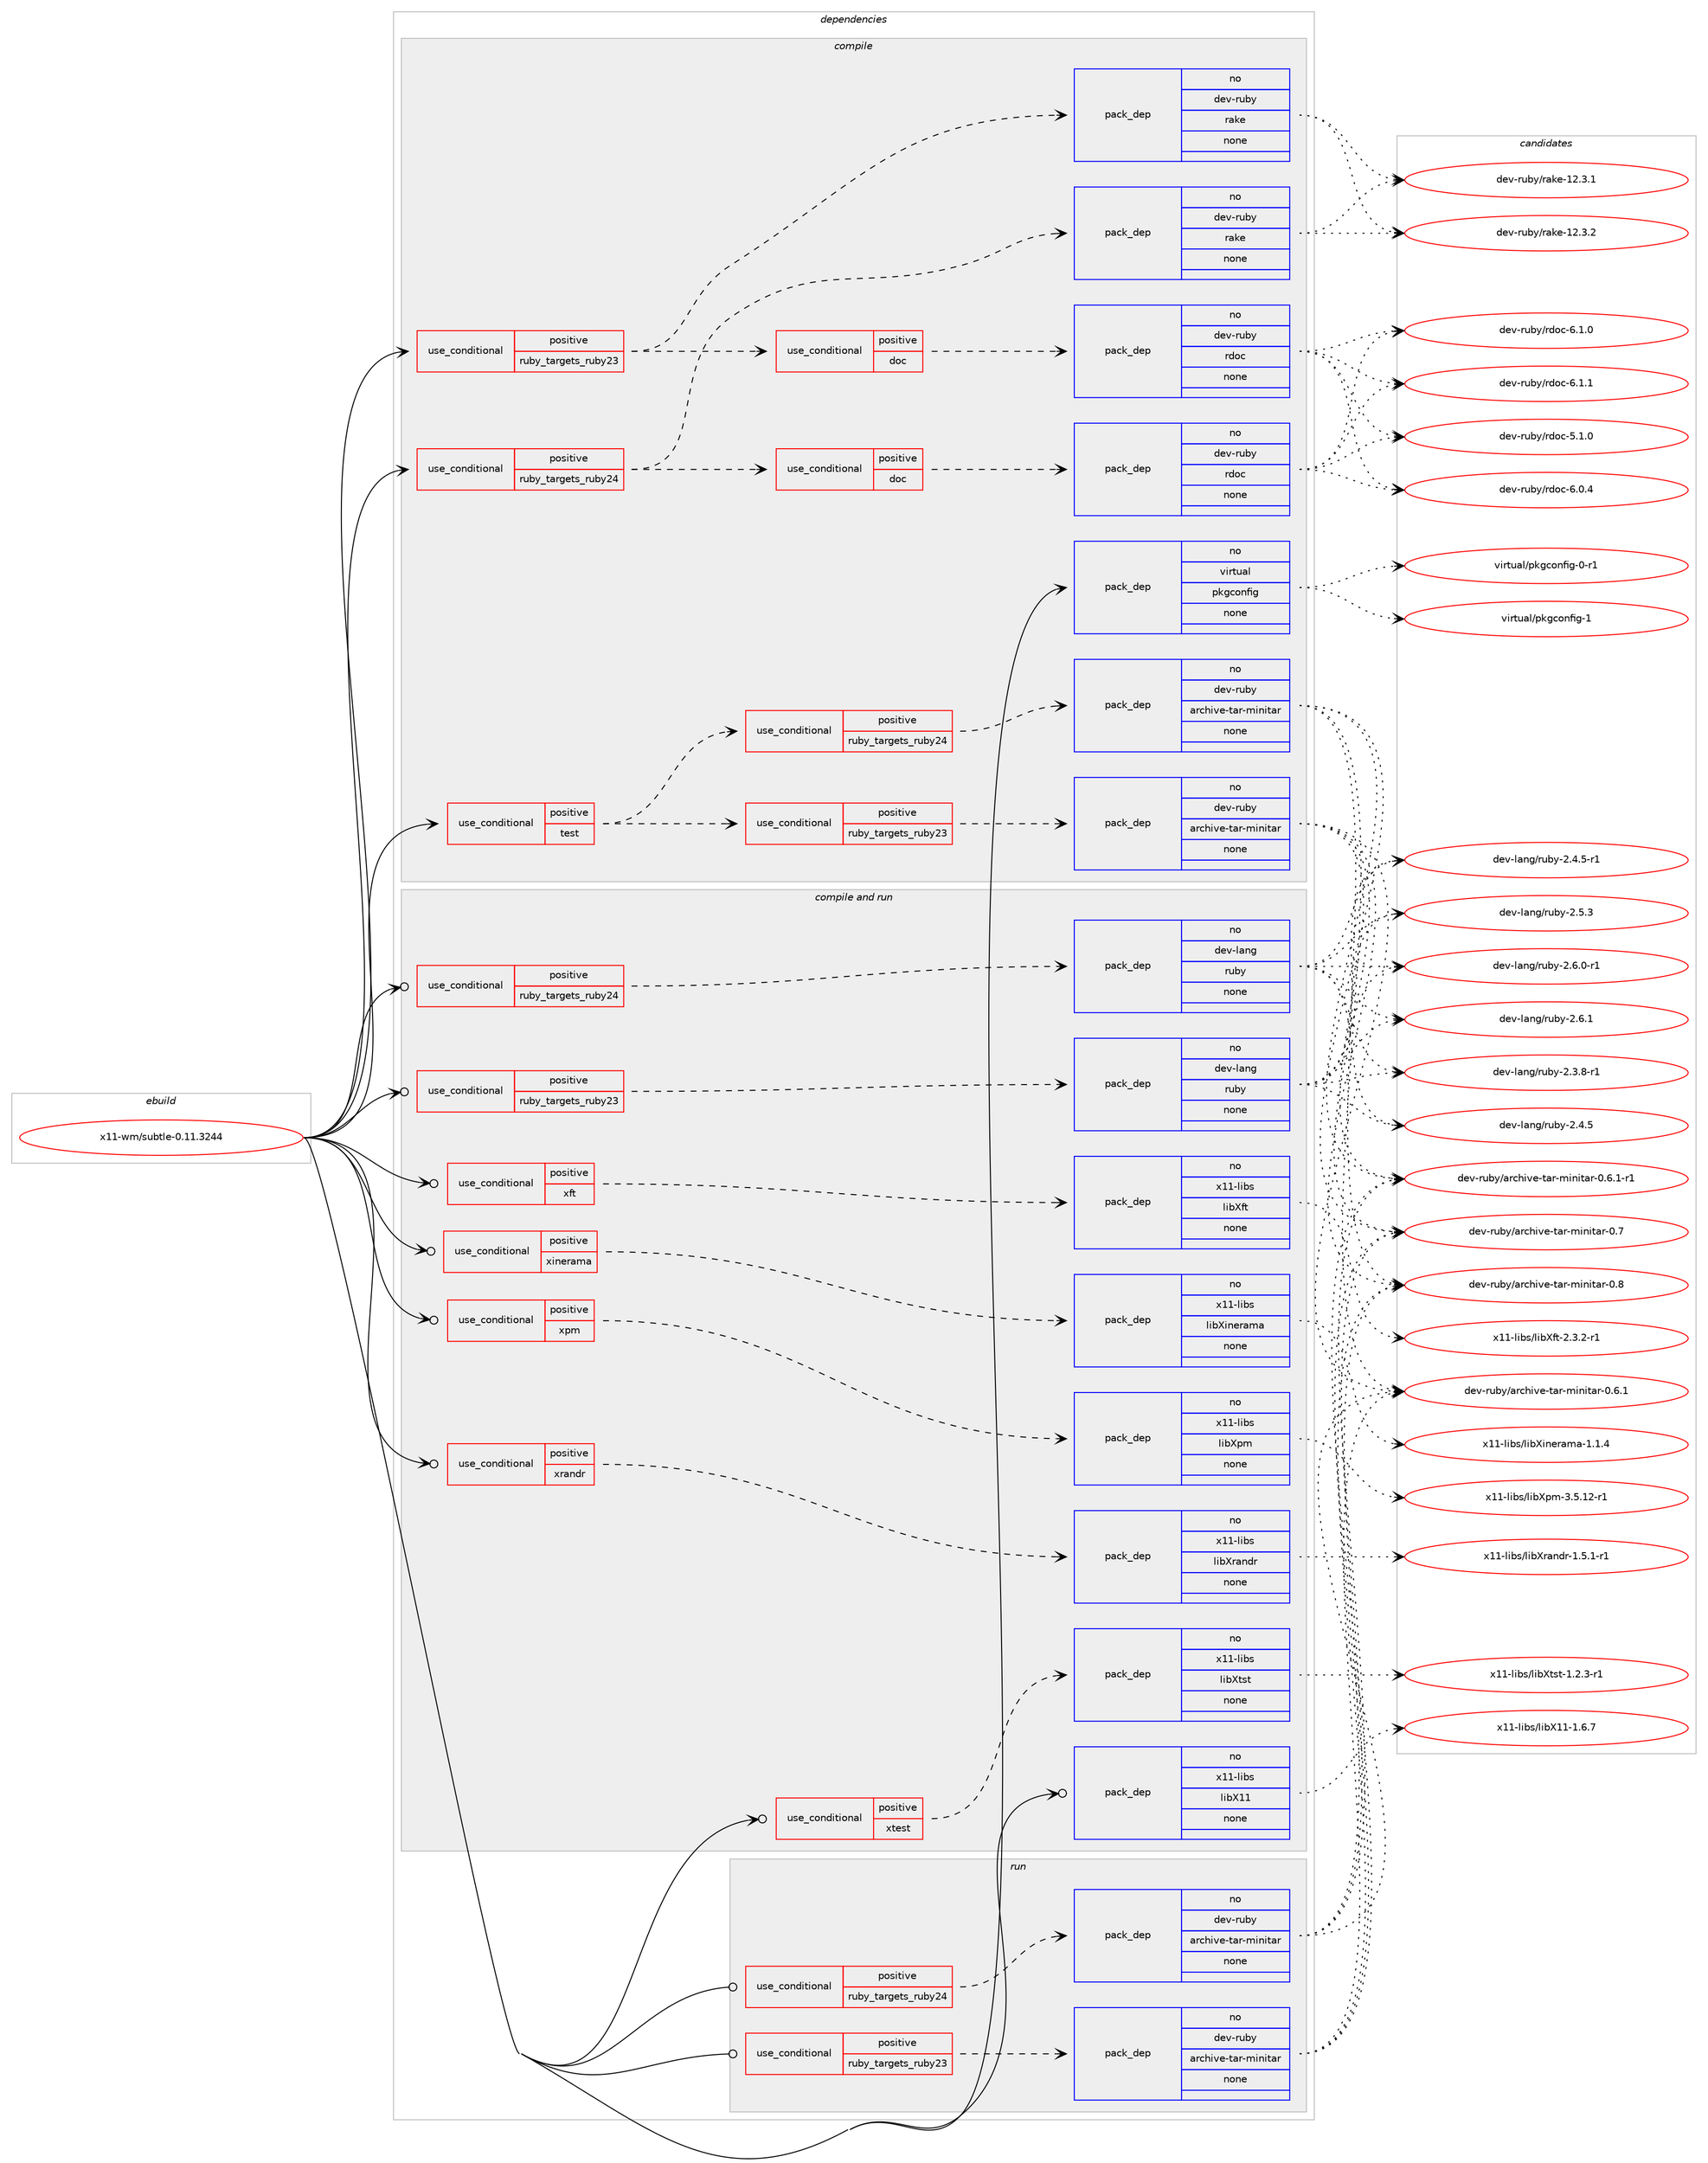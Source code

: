 digraph prolog {

# *************
# Graph options
# *************

newrank=true;
concentrate=true;
compound=true;
graph [rankdir=LR,fontname=Helvetica,fontsize=10,ranksep=1.5];#, ranksep=2.5, nodesep=0.2];
edge  [arrowhead=vee];
node  [fontname=Helvetica,fontsize=10];

# **********
# The ebuild
# **********

subgraph cluster_leftcol {
color=gray;
rank=same;
label=<<i>ebuild</i>>;
id [label="x11-wm/subtle-0.11.3244", color=red, width=4, href="../x11-wm/subtle-0.11.3244.svg"];
}

# ****************
# The dependencies
# ****************

subgraph cluster_midcol {
color=gray;
label=<<i>dependencies</i>>;
subgraph cluster_compile {
fillcolor="#eeeeee";
style=filled;
label=<<i>compile</i>>;
subgraph cond467564 {
dependency1771734 [label=<<TABLE BORDER="0" CELLBORDER="1" CELLSPACING="0" CELLPADDING="4"><TR><TD ROWSPAN="3" CELLPADDING="10">use_conditional</TD></TR><TR><TD>positive</TD></TR><TR><TD>ruby_targets_ruby23</TD></TR></TABLE>>, shape=none, color=red];
subgraph pack1274262 {
dependency1771735 [label=<<TABLE BORDER="0" CELLBORDER="1" CELLSPACING="0" CELLPADDING="4" WIDTH="220"><TR><TD ROWSPAN="6" CELLPADDING="30">pack_dep</TD></TR><TR><TD WIDTH="110">no</TD></TR><TR><TD>dev-ruby</TD></TR><TR><TD>rake</TD></TR><TR><TD>none</TD></TR><TR><TD></TD></TR></TABLE>>, shape=none, color=blue];
}
dependency1771734:e -> dependency1771735:w [weight=20,style="dashed",arrowhead="vee"];
subgraph cond467565 {
dependency1771736 [label=<<TABLE BORDER="0" CELLBORDER="1" CELLSPACING="0" CELLPADDING="4"><TR><TD ROWSPAN="3" CELLPADDING="10">use_conditional</TD></TR><TR><TD>positive</TD></TR><TR><TD>doc</TD></TR></TABLE>>, shape=none, color=red];
subgraph pack1274263 {
dependency1771737 [label=<<TABLE BORDER="0" CELLBORDER="1" CELLSPACING="0" CELLPADDING="4" WIDTH="220"><TR><TD ROWSPAN="6" CELLPADDING="30">pack_dep</TD></TR><TR><TD WIDTH="110">no</TD></TR><TR><TD>dev-ruby</TD></TR><TR><TD>rdoc</TD></TR><TR><TD>none</TD></TR><TR><TD></TD></TR></TABLE>>, shape=none, color=blue];
}
dependency1771736:e -> dependency1771737:w [weight=20,style="dashed",arrowhead="vee"];
}
dependency1771734:e -> dependency1771736:w [weight=20,style="dashed",arrowhead="vee"];
}
id:e -> dependency1771734:w [weight=20,style="solid",arrowhead="vee"];
subgraph cond467566 {
dependency1771738 [label=<<TABLE BORDER="0" CELLBORDER="1" CELLSPACING="0" CELLPADDING="4"><TR><TD ROWSPAN="3" CELLPADDING="10">use_conditional</TD></TR><TR><TD>positive</TD></TR><TR><TD>ruby_targets_ruby24</TD></TR></TABLE>>, shape=none, color=red];
subgraph pack1274264 {
dependency1771739 [label=<<TABLE BORDER="0" CELLBORDER="1" CELLSPACING="0" CELLPADDING="4" WIDTH="220"><TR><TD ROWSPAN="6" CELLPADDING="30">pack_dep</TD></TR><TR><TD WIDTH="110">no</TD></TR><TR><TD>dev-ruby</TD></TR><TR><TD>rake</TD></TR><TR><TD>none</TD></TR><TR><TD></TD></TR></TABLE>>, shape=none, color=blue];
}
dependency1771738:e -> dependency1771739:w [weight=20,style="dashed",arrowhead="vee"];
subgraph cond467567 {
dependency1771740 [label=<<TABLE BORDER="0" CELLBORDER="1" CELLSPACING="0" CELLPADDING="4"><TR><TD ROWSPAN="3" CELLPADDING="10">use_conditional</TD></TR><TR><TD>positive</TD></TR><TR><TD>doc</TD></TR></TABLE>>, shape=none, color=red];
subgraph pack1274265 {
dependency1771741 [label=<<TABLE BORDER="0" CELLBORDER="1" CELLSPACING="0" CELLPADDING="4" WIDTH="220"><TR><TD ROWSPAN="6" CELLPADDING="30">pack_dep</TD></TR><TR><TD WIDTH="110">no</TD></TR><TR><TD>dev-ruby</TD></TR><TR><TD>rdoc</TD></TR><TR><TD>none</TD></TR><TR><TD></TD></TR></TABLE>>, shape=none, color=blue];
}
dependency1771740:e -> dependency1771741:w [weight=20,style="dashed",arrowhead="vee"];
}
dependency1771738:e -> dependency1771740:w [weight=20,style="dashed",arrowhead="vee"];
}
id:e -> dependency1771738:w [weight=20,style="solid",arrowhead="vee"];
subgraph cond467568 {
dependency1771742 [label=<<TABLE BORDER="0" CELLBORDER="1" CELLSPACING="0" CELLPADDING="4"><TR><TD ROWSPAN="3" CELLPADDING="10">use_conditional</TD></TR><TR><TD>positive</TD></TR><TR><TD>test</TD></TR></TABLE>>, shape=none, color=red];
subgraph cond467569 {
dependency1771743 [label=<<TABLE BORDER="0" CELLBORDER="1" CELLSPACING="0" CELLPADDING="4"><TR><TD ROWSPAN="3" CELLPADDING="10">use_conditional</TD></TR><TR><TD>positive</TD></TR><TR><TD>ruby_targets_ruby23</TD></TR></TABLE>>, shape=none, color=red];
subgraph pack1274266 {
dependency1771744 [label=<<TABLE BORDER="0" CELLBORDER="1" CELLSPACING="0" CELLPADDING="4" WIDTH="220"><TR><TD ROWSPAN="6" CELLPADDING="30">pack_dep</TD></TR><TR><TD WIDTH="110">no</TD></TR><TR><TD>dev-ruby</TD></TR><TR><TD>archive-tar-minitar</TD></TR><TR><TD>none</TD></TR><TR><TD></TD></TR></TABLE>>, shape=none, color=blue];
}
dependency1771743:e -> dependency1771744:w [weight=20,style="dashed",arrowhead="vee"];
}
dependency1771742:e -> dependency1771743:w [weight=20,style="dashed",arrowhead="vee"];
subgraph cond467570 {
dependency1771745 [label=<<TABLE BORDER="0" CELLBORDER="1" CELLSPACING="0" CELLPADDING="4"><TR><TD ROWSPAN="3" CELLPADDING="10">use_conditional</TD></TR><TR><TD>positive</TD></TR><TR><TD>ruby_targets_ruby24</TD></TR></TABLE>>, shape=none, color=red];
subgraph pack1274267 {
dependency1771746 [label=<<TABLE BORDER="0" CELLBORDER="1" CELLSPACING="0" CELLPADDING="4" WIDTH="220"><TR><TD ROWSPAN="6" CELLPADDING="30">pack_dep</TD></TR><TR><TD WIDTH="110">no</TD></TR><TR><TD>dev-ruby</TD></TR><TR><TD>archive-tar-minitar</TD></TR><TR><TD>none</TD></TR><TR><TD></TD></TR></TABLE>>, shape=none, color=blue];
}
dependency1771745:e -> dependency1771746:w [weight=20,style="dashed",arrowhead="vee"];
}
dependency1771742:e -> dependency1771745:w [weight=20,style="dashed",arrowhead="vee"];
}
id:e -> dependency1771742:w [weight=20,style="solid",arrowhead="vee"];
subgraph pack1274268 {
dependency1771747 [label=<<TABLE BORDER="0" CELLBORDER="1" CELLSPACING="0" CELLPADDING="4" WIDTH="220"><TR><TD ROWSPAN="6" CELLPADDING="30">pack_dep</TD></TR><TR><TD WIDTH="110">no</TD></TR><TR><TD>virtual</TD></TR><TR><TD>pkgconfig</TD></TR><TR><TD>none</TD></TR><TR><TD></TD></TR></TABLE>>, shape=none, color=blue];
}
id:e -> dependency1771747:w [weight=20,style="solid",arrowhead="vee"];
}
subgraph cluster_compileandrun {
fillcolor="#eeeeee";
style=filled;
label=<<i>compile and run</i>>;
subgraph cond467571 {
dependency1771748 [label=<<TABLE BORDER="0" CELLBORDER="1" CELLSPACING="0" CELLPADDING="4"><TR><TD ROWSPAN="3" CELLPADDING="10">use_conditional</TD></TR><TR><TD>positive</TD></TR><TR><TD>ruby_targets_ruby23</TD></TR></TABLE>>, shape=none, color=red];
subgraph pack1274269 {
dependency1771749 [label=<<TABLE BORDER="0" CELLBORDER="1" CELLSPACING="0" CELLPADDING="4" WIDTH="220"><TR><TD ROWSPAN="6" CELLPADDING="30">pack_dep</TD></TR><TR><TD WIDTH="110">no</TD></TR><TR><TD>dev-lang</TD></TR><TR><TD>ruby</TD></TR><TR><TD>none</TD></TR><TR><TD></TD></TR></TABLE>>, shape=none, color=blue];
}
dependency1771748:e -> dependency1771749:w [weight=20,style="dashed",arrowhead="vee"];
}
id:e -> dependency1771748:w [weight=20,style="solid",arrowhead="odotvee"];
subgraph cond467572 {
dependency1771750 [label=<<TABLE BORDER="0" CELLBORDER="1" CELLSPACING="0" CELLPADDING="4"><TR><TD ROWSPAN="3" CELLPADDING="10">use_conditional</TD></TR><TR><TD>positive</TD></TR><TR><TD>ruby_targets_ruby24</TD></TR></TABLE>>, shape=none, color=red];
subgraph pack1274270 {
dependency1771751 [label=<<TABLE BORDER="0" CELLBORDER="1" CELLSPACING="0" CELLPADDING="4" WIDTH="220"><TR><TD ROWSPAN="6" CELLPADDING="30">pack_dep</TD></TR><TR><TD WIDTH="110">no</TD></TR><TR><TD>dev-lang</TD></TR><TR><TD>ruby</TD></TR><TR><TD>none</TD></TR><TR><TD></TD></TR></TABLE>>, shape=none, color=blue];
}
dependency1771750:e -> dependency1771751:w [weight=20,style="dashed",arrowhead="vee"];
}
id:e -> dependency1771750:w [weight=20,style="solid",arrowhead="odotvee"];
subgraph cond467573 {
dependency1771752 [label=<<TABLE BORDER="0" CELLBORDER="1" CELLSPACING="0" CELLPADDING="4"><TR><TD ROWSPAN="3" CELLPADDING="10">use_conditional</TD></TR><TR><TD>positive</TD></TR><TR><TD>xft</TD></TR></TABLE>>, shape=none, color=red];
subgraph pack1274271 {
dependency1771753 [label=<<TABLE BORDER="0" CELLBORDER="1" CELLSPACING="0" CELLPADDING="4" WIDTH="220"><TR><TD ROWSPAN="6" CELLPADDING="30">pack_dep</TD></TR><TR><TD WIDTH="110">no</TD></TR><TR><TD>x11-libs</TD></TR><TR><TD>libXft</TD></TR><TR><TD>none</TD></TR><TR><TD></TD></TR></TABLE>>, shape=none, color=blue];
}
dependency1771752:e -> dependency1771753:w [weight=20,style="dashed",arrowhead="vee"];
}
id:e -> dependency1771752:w [weight=20,style="solid",arrowhead="odotvee"];
subgraph cond467574 {
dependency1771754 [label=<<TABLE BORDER="0" CELLBORDER="1" CELLSPACING="0" CELLPADDING="4"><TR><TD ROWSPAN="3" CELLPADDING="10">use_conditional</TD></TR><TR><TD>positive</TD></TR><TR><TD>xinerama</TD></TR></TABLE>>, shape=none, color=red];
subgraph pack1274272 {
dependency1771755 [label=<<TABLE BORDER="0" CELLBORDER="1" CELLSPACING="0" CELLPADDING="4" WIDTH="220"><TR><TD ROWSPAN="6" CELLPADDING="30">pack_dep</TD></TR><TR><TD WIDTH="110">no</TD></TR><TR><TD>x11-libs</TD></TR><TR><TD>libXinerama</TD></TR><TR><TD>none</TD></TR><TR><TD></TD></TR></TABLE>>, shape=none, color=blue];
}
dependency1771754:e -> dependency1771755:w [weight=20,style="dashed",arrowhead="vee"];
}
id:e -> dependency1771754:w [weight=20,style="solid",arrowhead="odotvee"];
subgraph cond467575 {
dependency1771756 [label=<<TABLE BORDER="0" CELLBORDER="1" CELLSPACING="0" CELLPADDING="4"><TR><TD ROWSPAN="3" CELLPADDING="10">use_conditional</TD></TR><TR><TD>positive</TD></TR><TR><TD>xpm</TD></TR></TABLE>>, shape=none, color=red];
subgraph pack1274273 {
dependency1771757 [label=<<TABLE BORDER="0" CELLBORDER="1" CELLSPACING="0" CELLPADDING="4" WIDTH="220"><TR><TD ROWSPAN="6" CELLPADDING="30">pack_dep</TD></TR><TR><TD WIDTH="110">no</TD></TR><TR><TD>x11-libs</TD></TR><TR><TD>libXpm</TD></TR><TR><TD>none</TD></TR><TR><TD></TD></TR></TABLE>>, shape=none, color=blue];
}
dependency1771756:e -> dependency1771757:w [weight=20,style="dashed",arrowhead="vee"];
}
id:e -> dependency1771756:w [weight=20,style="solid",arrowhead="odotvee"];
subgraph cond467576 {
dependency1771758 [label=<<TABLE BORDER="0" CELLBORDER="1" CELLSPACING="0" CELLPADDING="4"><TR><TD ROWSPAN="3" CELLPADDING="10">use_conditional</TD></TR><TR><TD>positive</TD></TR><TR><TD>xrandr</TD></TR></TABLE>>, shape=none, color=red];
subgraph pack1274274 {
dependency1771759 [label=<<TABLE BORDER="0" CELLBORDER="1" CELLSPACING="0" CELLPADDING="4" WIDTH="220"><TR><TD ROWSPAN="6" CELLPADDING="30">pack_dep</TD></TR><TR><TD WIDTH="110">no</TD></TR><TR><TD>x11-libs</TD></TR><TR><TD>libXrandr</TD></TR><TR><TD>none</TD></TR><TR><TD></TD></TR></TABLE>>, shape=none, color=blue];
}
dependency1771758:e -> dependency1771759:w [weight=20,style="dashed",arrowhead="vee"];
}
id:e -> dependency1771758:w [weight=20,style="solid",arrowhead="odotvee"];
subgraph cond467577 {
dependency1771760 [label=<<TABLE BORDER="0" CELLBORDER="1" CELLSPACING="0" CELLPADDING="4"><TR><TD ROWSPAN="3" CELLPADDING="10">use_conditional</TD></TR><TR><TD>positive</TD></TR><TR><TD>xtest</TD></TR></TABLE>>, shape=none, color=red];
subgraph pack1274275 {
dependency1771761 [label=<<TABLE BORDER="0" CELLBORDER="1" CELLSPACING="0" CELLPADDING="4" WIDTH="220"><TR><TD ROWSPAN="6" CELLPADDING="30">pack_dep</TD></TR><TR><TD WIDTH="110">no</TD></TR><TR><TD>x11-libs</TD></TR><TR><TD>libXtst</TD></TR><TR><TD>none</TD></TR><TR><TD></TD></TR></TABLE>>, shape=none, color=blue];
}
dependency1771760:e -> dependency1771761:w [weight=20,style="dashed",arrowhead="vee"];
}
id:e -> dependency1771760:w [weight=20,style="solid",arrowhead="odotvee"];
subgraph pack1274276 {
dependency1771762 [label=<<TABLE BORDER="0" CELLBORDER="1" CELLSPACING="0" CELLPADDING="4" WIDTH="220"><TR><TD ROWSPAN="6" CELLPADDING="30">pack_dep</TD></TR><TR><TD WIDTH="110">no</TD></TR><TR><TD>x11-libs</TD></TR><TR><TD>libX11</TD></TR><TR><TD>none</TD></TR><TR><TD></TD></TR></TABLE>>, shape=none, color=blue];
}
id:e -> dependency1771762:w [weight=20,style="solid",arrowhead="odotvee"];
}
subgraph cluster_run {
fillcolor="#eeeeee";
style=filled;
label=<<i>run</i>>;
subgraph cond467578 {
dependency1771763 [label=<<TABLE BORDER="0" CELLBORDER="1" CELLSPACING="0" CELLPADDING="4"><TR><TD ROWSPAN="3" CELLPADDING="10">use_conditional</TD></TR><TR><TD>positive</TD></TR><TR><TD>ruby_targets_ruby23</TD></TR></TABLE>>, shape=none, color=red];
subgraph pack1274277 {
dependency1771764 [label=<<TABLE BORDER="0" CELLBORDER="1" CELLSPACING="0" CELLPADDING="4" WIDTH="220"><TR><TD ROWSPAN="6" CELLPADDING="30">pack_dep</TD></TR><TR><TD WIDTH="110">no</TD></TR><TR><TD>dev-ruby</TD></TR><TR><TD>archive-tar-minitar</TD></TR><TR><TD>none</TD></TR><TR><TD></TD></TR></TABLE>>, shape=none, color=blue];
}
dependency1771763:e -> dependency1771764:w [weight=20,style="dashed",arrowhead="vee"];
}
id:e -> dependency1771763:w [weight=20,style="solid",arrowhead="odot"];
subgraph cond467579 {
dependency1771765 [label=<<TABLE BORDER="0" CELLBORDER="1" CELLSPACING="0" CELLPADDING="4"><TR><TD ROWSPAN="3" CELLPADDING="10">use_conditional</TD></TR><TR><TD>positive</TD></TR><TR><TD>ruby_targets_ruby24</TD></TR></TABLE>>, shape=none, color=red];
subgraph pack1274278 {
dependency1771766 [label=<<TABLE BORDER="0" CELLBORDER="1" CELLSPACING="0" CELLPADDING="4" WIDTH="220"><TR><TD ROWSPAN="6" CELLPADDING="30">pack_dep</TD></TR><TR><TD WIDTH="110">no</TD></TR><TR><TD>dev-ruby</TD></TR><TR><TD>archive-tar-minitar</TD></TR><TR><TD>none</TD></TR><TR><TD></TD></TR></TABLE>>, shape=none, color=blue];
}
dependency1771765:e -> dependency1771766:w [weight=20,style="dashed",arrowhead="vee"];
}
id:e -> dependency1771765:w [weight=20,style="solid",arrowhead="odot"];
}
}

# **************
# The candidates
# **************

subgraph cluster_choices {
rank=same;
color=gray;
label=<<i>candidates</i>>;

subgraph choice1274262 {
color=black;
nodesep=1;
choice1001011184511411798121471149710710145495046514649 [label="dev-ruby/rake-12.3.1", color=red, width=4,href="../dev-ruby/rake-12.3.1.svg"];
choice1001011184511411798121471149710710145495046514650 [label="dev-ruby/rake-12.3.2", color=red, width=4,href="../dev-ruby/rake-12.3.2.svg"];
dependency1771735:e -> choice1001011184511411798121471149710710145495046514649:w [style=dotted,weight="100"];
dependency1771735:e -> choice1001011184511411798121471149710710145495046514650:w [style=dotted,weight="100"];
}
subgraph choice1274263 {
color=black;
nodesep=1;
choice10010111845114117981214711410011199455346494648 [label="dev-ruby/rdoc-5.1.0", color=red, width=4,href="../dev-ruby/rdoc-5.1.0.svg"];
choice10010111845114117981214711410011199455446484652 [label="dev-ruby/rdoc-6.0.4", color=red, width=4,href="../dev-ruby/rdoc-6.0.4.svg"];
choice10010111845114117981214711410011199455446494648 [label="dev-ruby/rdoc-6.1.0", color=red, width=4,href="../dev-ruby/rdoc-6.1.0.svg"];
choice10010111845114117981214711410011199455446494649 [label="dev-ruby/rdoc-6.1.1", color=red, width=4,href="../dev-ruby/rdoc-6.1.1.svg"];
dependency1771737:e -> choice10010111845114117981214711410011199455346494648:w [style=dotted,weight="100"];
dependency1771737:e -> choice10010111845114117981214711410011199455446484652:w [style=dotted,weight="100"];
dependency1771737:e -> choice10010111845114117981214711410011199455446494648:w [style=dotted,weight="100"];
dependency1771737:e -> choice10010111845114117981214711410011199455446494649:w [style=dotted,weight="100"];
}
subgraph choice1274264 {
color=black;
nodesep=1;
choice1001011184511411798121471149710710145495046514649 [label="dev-ruby/rake-12.3.1", color=red, width=4,href="../dev-ruby/rake-12.3.1.svg"];
choice1001011184511411798121471149710710145495046514650 [label="dev-ruby/rake-12.3.2", color=red, width=4,href="../dev-ruby/rake-12.3.2.svg"];
dependency1771739:e -> choice1001011184511411798121471149710710145495046514649:w [style=dotted,weight="100"];
dependency1771739:e -> choice1001011184511411798121471149710710145495046514650:w [style=dotted,weight="100"];
}
subgraph choice1274265 {
color=black;
nodesep=1;
choice10010111845114117981214711410011199455346494648 [label="dev-ruby/rdoc-5.1.0", color=red, width=4,href="../dev-ruby/rdoc-5.1.0.svg"];
choice10010111845114117981214711410011199455446484652 [label="dev-ruby/rdoc-6.0.4", color=red, width=4,href="../dev-ruby/rdoc-6.0.4.svg"];
choice10010111845114117981214711410011199455446494648 [label="dev-ruby/rdoc-6.1.0", color=red, width=4,href="../dev-ruby/rdoc-6.1.0.svg"];
choice10010111845114117981214711410011199455446494649 [label="dev-ruby/rdoc-6.1.1", color=red, width=4,href="../dev-ruby/rdoc-6.1.1.svg"];
dependency1771741:e -> choice10010111845114117981214711410011199455346494648:w [style=dotted,weight="100"];
dependency1771741:e -> choice10010111845114117981214711410011199455446484652:w [style=dotted,weight="100"];
dependency1771741:e -> choice10010111845114117981214711410011199455446494648:w [style=dotted,weight="100"];
dependency1771741:e -> choice10010111845114117981214711410011199455446494649:w [style=dotted,weight="100"];
}
subgraph choice1274266 {
color=black;
nodesep=1;
choice100101118451141179812147971149910410511810145116971144510910511010511697114454846544649 [label="dev-ruby/archive-tar-minitar-0.6.1", color=red, width=4,href="../dev-ruby/archive-tar-minitar-0.6.1.svg"];
choice1001011184511411798121479711499104105118101451169711445109105110105116971144548465446494511449 [label="dev-ruby/archive-tar-minitar-0.6.1-r1", color=red, width=4,href="../dev-ruby/archive-tar-minitar-0.6.1-r1.svg"];
choice10010111845114117981214797114991041051181014511697114451091051101051169711445484655 [label="dev-ruby/archive-tar-minitar-0.7", color=red, width=4,href="../dev-ruby/archive-tar-minitar-0.7.svg"];
choice10010111845114117981214797114991041051181014511697114451091051101051169711445484656 [label="dev-ruby/archive-tar-minitar-0.8", color=red, width=4,href="../dev-ruby/archive-tar-minitar-0.8.svg"];
dependency1771744:e -> choice100101118451141179812147971149910410511810145116971144510910511010511697114454846544649:w [style=dotted,weight="100"];
dependency1771744:e -> choice1001011184511411798121479711499104105118101451169711445109105110105116971144548465446494511449:w [style=dotted,weight="100"];
dependency1771744:e -> choice10010111845114117981214797114991041051181014511697114451091051101051169711445484655:w [style=dotted,weight="100"];
dependency1771744:e -> choice10010111845114117981214797114991041051181014511697114451091051101051169711445484656:w [style=dotted,weight="100"];
}
subgraph choice1274267 {
color=black;
nodesep=1;
choice100101118451141179812147971149910410511810145116971144510910511010511697114454846544649 [label="dev-ruby/archive-tar-minitar-0.6.1", color=red, width=4,href="../dev-ruby/archive-tar-minitar-0.6.1.svg"];
choice1001011184511411798121479711499104105118101451169711445109105110105116971144548465446494511449 [label="dev-ruby/archive-tar-minitar-0.6.1-r1", color=red, width=4,href="../dev-ruby/archive-tar-minitar-0.6.1-r1.svg"];
choice10010111845114117981214797114991041051181014511697114451091051101051169711445484655 [label="dev-ruby/archive-tar-minitar-0.7", color=red, width=4,href="../dev-ruby/archive-tar-minitar-0.7.svg"];
choice10010111845114117981214797114991041051181014511697114451091051101051169711445484656 [label="dev-ruby/archive-tar-minitar-0.8", color=red, width=4,href="../dev-ruby/archive-tar-minitar-0.8.svg"];
dependency1771746:e -> choice100101118451141179812147971149910410511810145116971144510910511010511697114454846544649:w [style=dotted,weight="100"];
dependency1771746:e -> choice1001011184511411798121479711499104105118101451169711445109105110105116971144548465446494511449:w [style=dotted,weight="100"];
dependency1771746:e -> choice10010111845114117981214797114991041051181014511697114451091051101051169711445484655:w [style=dotted,weight="100"];
dependency1771746:e -> choice10010111845114117981214797114991041051181014511697114451091051101051169711445484656:w [style=dotted,weight="100"];
}
subgraph choice1274268 {
color=black;
nodesep=1;
choice11810511411611797108471121071039911111010210510345484511449 [label="virtual/pkgconfig-0-r1", color=red, width=4,href="../virtual/pkgconfig-0-r1.svg"];
choice1181051141161179710847112107103991111101021051034549 [label="virtual/pkgconfig-1", color=red, width=4,href="../virtual/pkgconfig-1.svg"];
dependency1771747:e -> choice11810511411611797108471121071039911111010210510345484511449:w [style=dotted,weight="100"];
dependency1771747:e -> choice1181051141161179710847112107103991111101021051034549:w [style=dotted,weight="100"];
}
subgraph choice1274269 {
color=black;
nodesep=1;
choice100101118451089711010347114117981214550465146564511449 [label="dev-lang/ruby-2.3.8-r1", color=red, width=4,href="../dev-lang/ruby-2.3.8-r1.svg"];
choice10010111845108971101034711411798121455046524653 [label="dev-lang/ruby-2.4.5", color=red, width=4,href="../dev-lang/ruby-2.4.5.svg"];
choice100101118451089711010347114117981214550465246534511449 [label="dev-lang/ruby-2.4.5-r1", color=red, width=4,href="../dev-lang/ruby-2.4.5-r1.svg"];
choice10010111845108971101034711411798121455046534651 [label="dev-lang/ruby-2.5.3", color=red, width=4,href="../dev-lang/ruby-2.5.3.svg"];
choice100101118451089711010347114117981214550465446484511449 [label="dev-lang/ruby-2.6.0-r1", color=red, width=4,href="../dev-lang/ruby-2.6.0-r1.svg"];
choice10010111845108971101034711411798121455046544649 [label="dev-lang/ruby-2.6.1", color=red, width=4,href="../dev-lang/ruby-2.6.1.svg"];
dependency1771749:e -> choice100101118451089711010347114117981214550465146564511449:w [style=dotted,weight="100"];
dependency1771749:e -> choice10010111845108971101034711411798121455046524653:w [style=dotted,weight="100"];
dependency1771749:e -> choice100101118451089711010347114117981214550465246534511449:w [style=dotted,weight="100"];
dependency1771749:e -> choice10010111845108971101034711411798121455046534651:w [style=dotted,weight="100"];
dependency1771749:e -> choice100101118451089711010347114117981214550465446484511449:w [style=dotted,weight="100"];
dependency1771749:e -> choice10010111845108971101034711411798121455046544649:w [style=dotted,weight="100"];
}
subgraph choice1274270 {
color=black;
nodesep=1;
choice100101118451089711010347114117981214550465146564511449 [label="dev-lang/ruby-2.3.8-r1", color=red, width=4,href="../dev-lang/ruby-2.3.8-r1.svg"];
choice10010111845108971101034711411798121455046524653 [label="dev-lang/ruby-2.4.5", color=red, width=4,href="../dev-lang/ruby-2.4.5.svg"];
choice100101118451089711010347114117981214550465246534511449 [label="dev-lang/ruby-2.4.5-r1", color=red, width=4,href="../dev-lang/ruby-2.4.5-r1.svg"];
choice10010111845108971101034711411798121455046534651 [label="dev-lang/ruby-2.5.3", color=red, width=4,href="../dev-lang/ruby-2.5.3.svg"];
choice100101118451089711010347114117981214550465446484511449 [label="dev-lang/ruby-2.6.0-r1", color=red, width=4,href="../dev-lang/ruby-2.6.0-r1.svg"];
choice10010111845108971101034711411798121455046544649 [label="dev-lang/ruby-2.6.1", color=red, width=4,href="../dev-lang/ruby-2.6.1.svg"];
dependency1771751:e -> choice100101118451089711010347114117981214550465146564511449:w [style=dotted,weight="100"];
dependency1771751:e -> choice10010111845108971101034711411798121455046524653:w [style=dotted,weight="100"];
dependency1771751:e -> choice100101118451089711010347114117981214550465246534511449:w [style=dotted,weight="100"];
dependency1771751:e -> choice10010111845108971101034711411798121455046534651:w [style=dotted,weight="100"];
dependency1771751:e -> choice100101118451089711010347114117981214550465446484511449:w [style=dotted,weight="100"];
dependency1771751:e -> choice10010111845108971101034711411798121455046544649:w [style=dotted,weight="100"];
}
subgraph choice1274271 {
color=black;
nodesep=1;
choice120494945108105981154710810598881021164550465146504511449 [label="x11-libs/libXft-2.3.2-r1", color=red, width=4,href="../x11-libs/libXft-2.3.2-r1.svg"];
dependency1771753:e -> choice120494945108105981154710810598881021164550465146504511449:w [style=dotted,weight="100"];
}
subgraph choice1274272 {
color=black;
nodesep=1;
choice120494945108105981154710810598881051101011149710997454946494652 [label="x11-libs/libXinerama-1.1.4", color=red, width=4,href="../x11-libs/libXinerama-1.1.4.svg"];
dependency1771755:e -> choice120494945108105981154710810598881051101011149710997454946494652:w [style=dotted,weight="100"];
}
subgraph choice1274273 {
color=black;
nodesep=1;
choice12049494510810598115471081059888112109455146534649504511449 [label="x11-libs/libXpm-3.5.12-r1", color=red, width=4,href="../x11-libs/libXpm-3.5.12-r1.svg"];
dependency1771757:e -> choice12049494510810598115471081059888112109455146534649504511449:w [style=dotted,weight="100"];
}
subgraph choice1274274 {
color=black;
nodesep=1;
choice12049494510810598115471081059888114971101001144549465346494511449 [label="x11-libs/libXrandr-1.5.1-r1", color=red, width=4,href="../x11-libs/libXrandr-1.5.1-r1.svg"];
dependency1771759:e -> choice12049494510810598115471081059888114971101001144549465346494511449:w [style=dotted,weight="100"];
}
subgraph choice1274275 {
color=black;
nodesep=1;
choice120494945108105981154710810598881161151164549465046514511449 [label="x11-libs/libXtst-1.2.3-r1", color=red, width=4,href="../x11-libs/libXtst-1.2.3-r1.svg"];
dependency1771761:e -> choice120494945108105981154710810598881161151164549465046514511449:w [style=dotted,weight="100"];
}
subgraph choice1274276 {
color=black;
nodesep=1;
choice120494945108105981154710810598884949454946544655 [label="x11-libs/libX11-1.6.7", color=red, width=4,href="../x11-libs/libX11-1.6.7.svg"];
dependency1771762:e -> choice120494945108105981154710810598884949454946544655:w [style=dotted,weight="100"];
}
subgraph choice1274277 {
color=black;
nodesep=1;
choice100101118451141179812147971149910410511810145116971144510910511010511697114454846544649 [label="dev-ruby/archive-tar-minitar-0.6.1", color=red, width=4,href="../dev-ruby/archive-tar-minitar-0.6.1.svg"];
choice1001011184511411798121479711499104105118101451169711445109105110105116971144548465446494511449 [label="dev-ruby/archive-tar-minitar-0.6.1-r1", color=red, width=4,href="../dev-ruby/archive-tar-minitar-0.6.1-r1.svg"];
choice10010111845114117981214797114991041051181014511697114451091051101051169711445484655 [label="dev-ruby/archive-tar-minitar-0.7", color=red, width=4,href="../dev-ruby/archive-tar-minitar-0.7.svg"];
choice10010111845114117981214797114991041051181014511697114451091051101051169711445484656 [label="dev-ruby/archive-tar-minitar-0.8", color=red, width=4,href="../dev-ruby/archive-tar-minitar-0.8.svg"];
dependency1771764:e -> choice100101118451141179812147971149910410511810145116971144510910511010511697114454846544649:w [style=dotted,weight="100"];
dependency1771764:e -> choice1001011184511411798121479711499104105118101451169711445109105110105116971144548465446494511449:w [style=dotted,weight="100"];
dependency1771764:e -> choice10010111845114117981214797114991041051181014511697114451091051101051169711445484655:w [style=dotted,weight="100"];
dependency1771764:e -> choice10010111845114117981214797114991041051181014511697114451091051101051169711445484656:w [style=dotted,weight="100"];
}
subgraph choice1274278 {
color=black;
nodesep=1;
choice100101118451141179812147971149910410511810145116971144510910511010511697114454846544649 [label="dev-ruby/archive-tar-minitar-0.6.1", color=red, width=4,href="../dev-ruby/archive-tar-minitar-0.6.1.svg"];
choice1001011184511411798121479711499104105118101451169711445109105110105116971144548465446494511449 [label="dev-ruby/archive-tar-minitar-0.6.1-r1", color=red, width=4,href="../dev-ruby/archive-tar-minitar-0.6.1-r1.svg"];
choice10010111845114117981214797114991041051181014511697114451091051101051169711445484655 [label="dev-ruby/archive-tar-minitar-0.7", color=red, width=4,href="../dev-ruby/archive-tar-minitar-0.7.svg"];
choice10010111845114117981214797114991041051181014511697114451091051101051169711445484656 [label="dev-ruby/archive-tar-minitar-0.8", color=red, width=4,href="../dev-ruby/archive-tar-minitar-0.8.svg"];
dependency1771766:e -> choice100101118451141179812147971149910410511810145116971144510910511010511697114454846544649:w [style=dotted,weight="100"];
dependency1771766:e -> choice1001011184511411798121479711499104105118101451169711445109105110105116971144548465446494511449:w [style=dotted,weight="100"];
dependency1771766:e -> choice10010111845114117981214797114991041051181014511697114451091051101051169711445484655:w [style=dotted,weight="100"];
dependency1771766:e -> choice10010111845114117981214797114991041051181014511697114451091051101051169711445484656:w [style=dotted,weight="100"];
}
}

}
